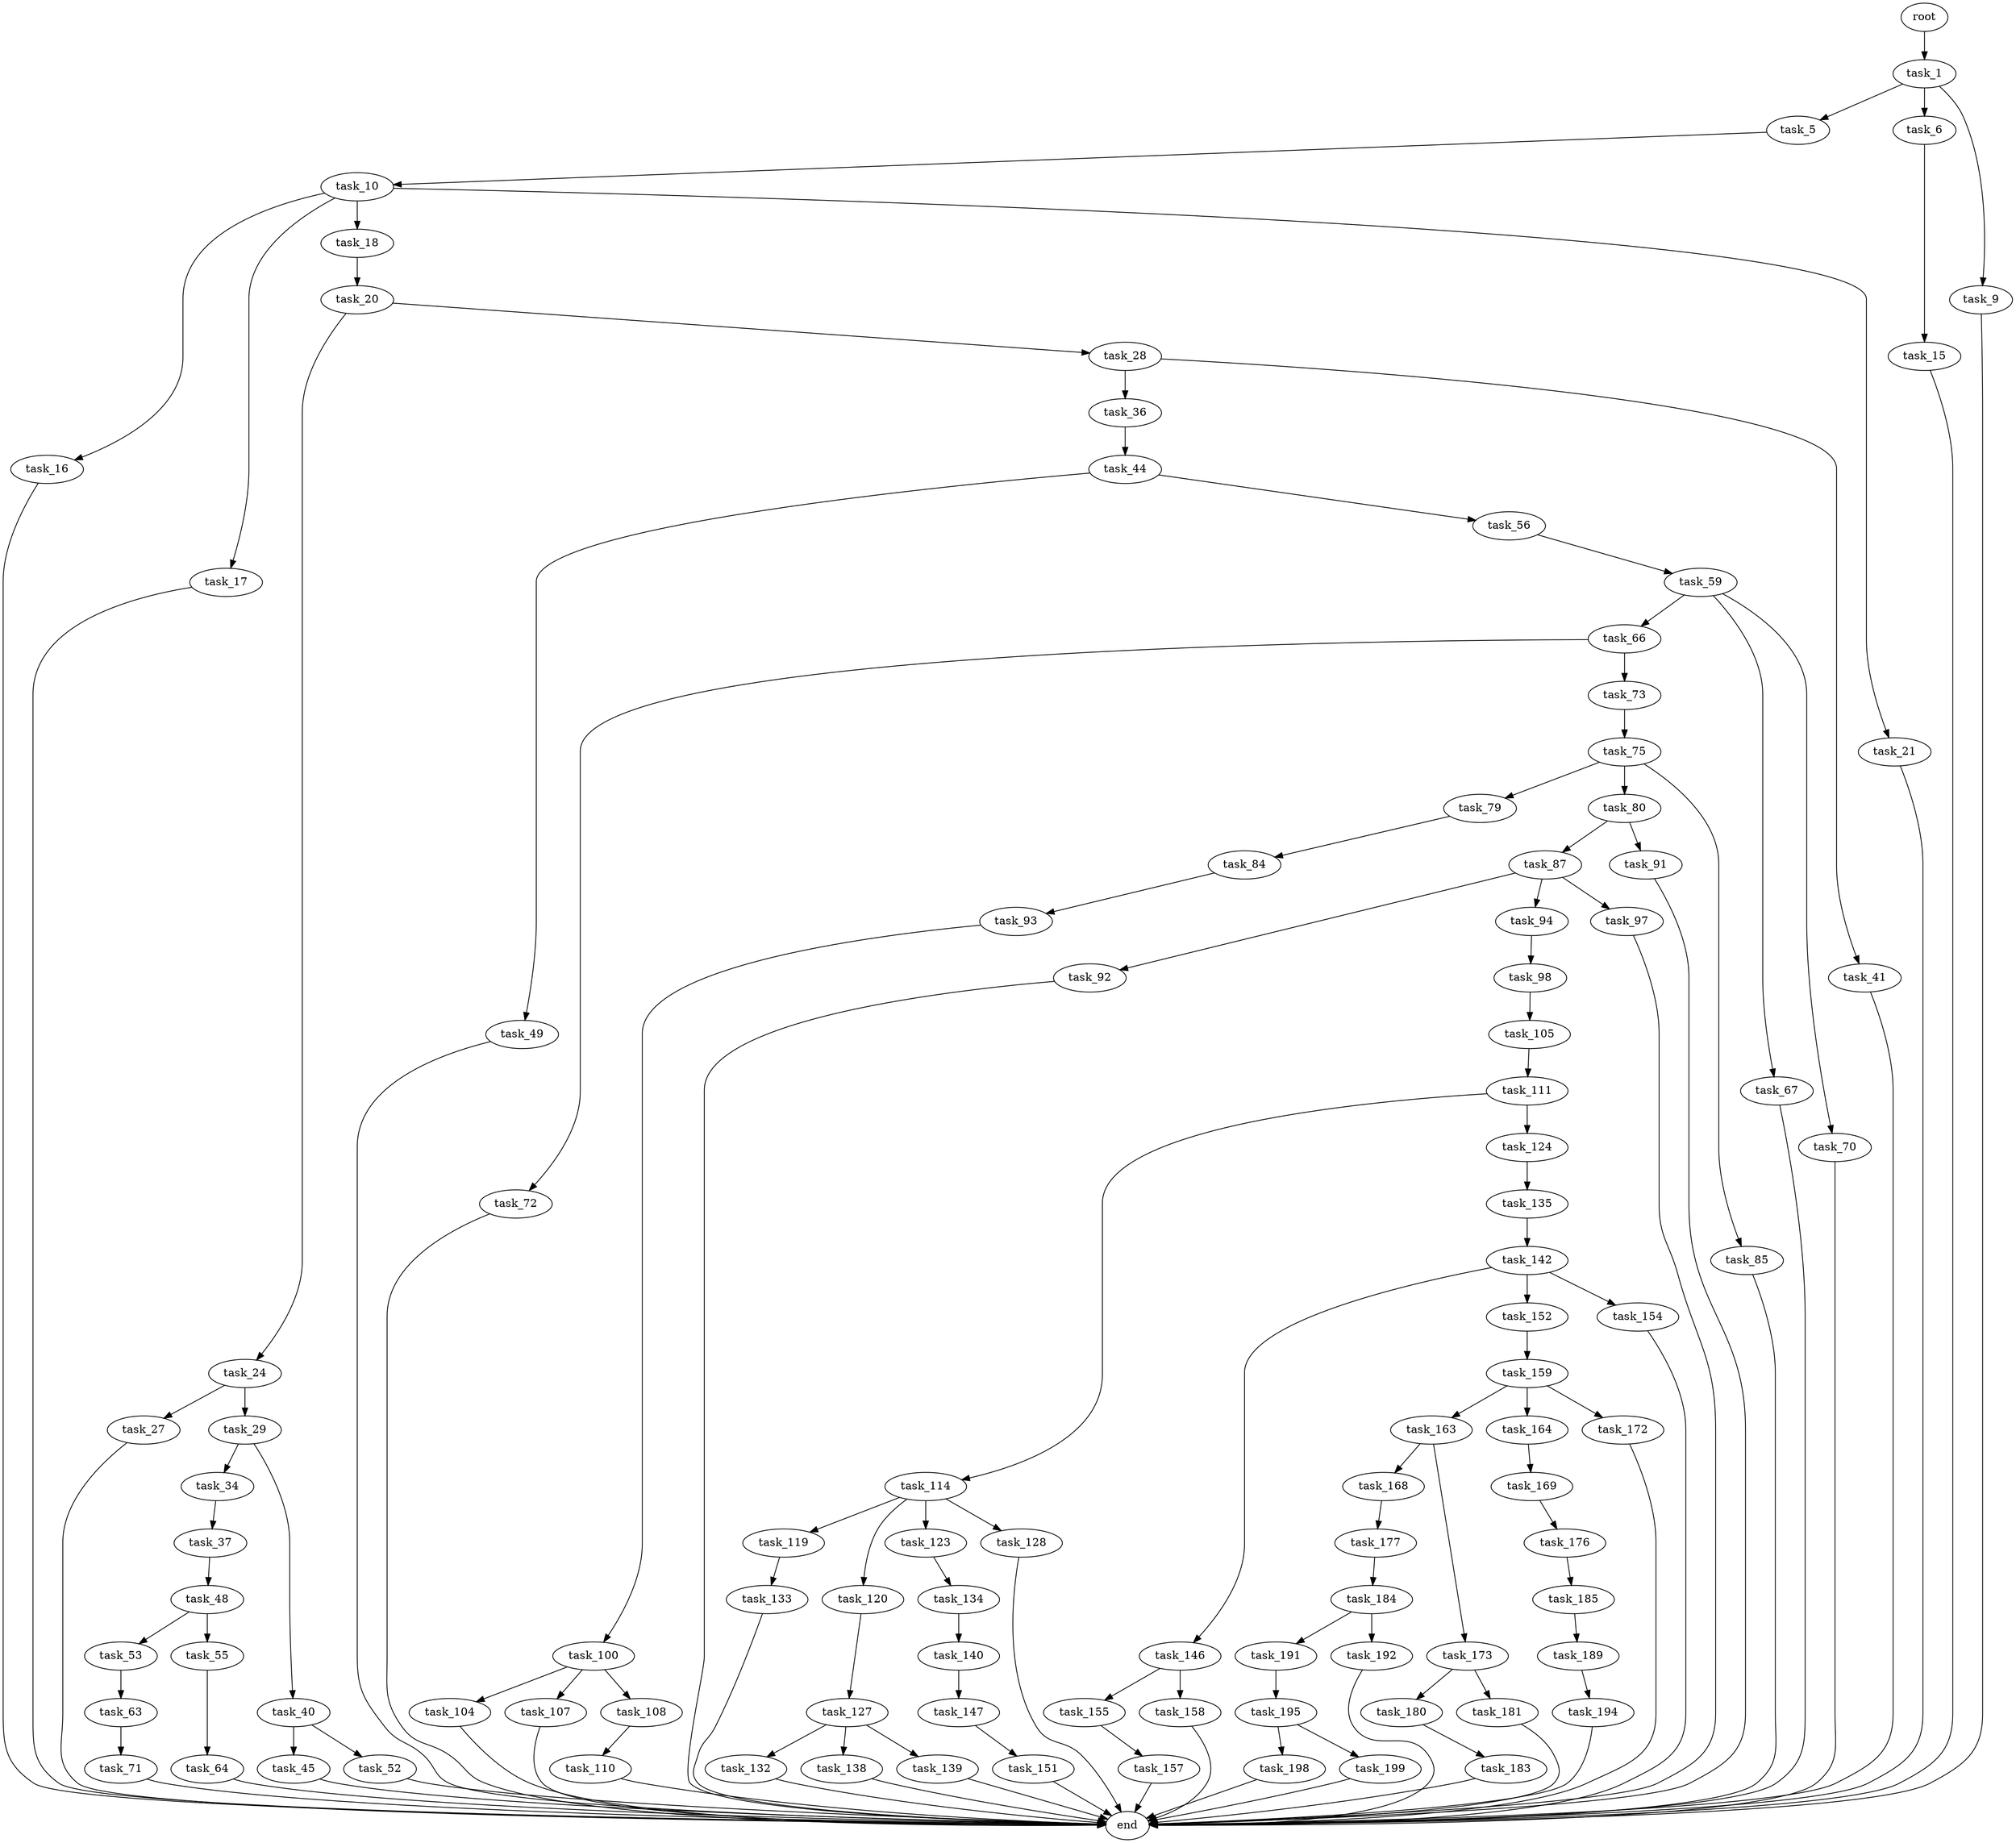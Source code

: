 digraph G {
  root [size="0.000000"];
  task_1 [size="134217728000.000000"];
  task_5 [size="192413286802.000000"];
  task_6 [size="1582281659.000000"];
  task_9 [size="231928233984.000000"];
  task_10 [size="8018784730.000000"];
  task_15 [size="368293445632.000000"];
  end [size="0.000000"];
  task_16 [size="6775443680.000000"];
  task_17 [size="782757789696.000000"];
  task_18 [size="2040955741.000000"];
  task_21 [size="486178827312.000000"];
  task_20 [size="1073741824000.000000"];
  task_24 [size="40065805497.000000"];
  task_28 [size="245324090113.000000"];
  task_27 [size="8406410842.000000"];
  task_29 [size="1040363623362.000000"];
  task_36 [size="3940613781.000000"];
  task_41 [size="2365766330.000000"];
  task_34 [size="8589934592.000000"];
  task_40 [size="8589934592.000000"];
  task_37 [size="624136240561.000000"];
  task_44 [size="2492100537.000000"];
  task_48 [size="33590882179.000000"];
  task_45 [size="7567197659.000000"];
  task_52 [size="549755813888.000000"];
  task_49 [size="368293445632.000000"];
  task_56 [size="454178145180.000000"];
  task_53 [size="16443466218.000000"];
  task_55 [size="1016957120125.000000"];
  task_63 [size="937472458.000000"];
  task_64 [size="154545417540.000000"];
  task_59 [size="8589934592.000000"];
  task_66 [size="782757789696.000000"];
  task_67 [size="318962944265.000000"];
  task_70 [size="96889924137.000000"];
  task_71 [size="12813435285.000000"];
  task_72 [size="14860275060.000000"];
  task_73 [size="782757789696.000000"];
  task_75 [size="27935737141.000000"];
  task_79 [size="8589934592.000000"];
  task_80 [size="8589934592.000000"];
  task_85 [size="1073741824000.000000"];
  task_84 [size="173707799184.000000"];
  task_87 [size="67818119879.000000"];
  task_91 [size="14965193088.000000"];
  task_93 [size="813072864926.000000"];
  task_92 [size="28991029248.000000"];
  task_94 [size="368293445632.000000"];
  task_97 [size="4861237988.000000"];
  task_100 [size="782757789696.000000"];
  task_98 [size="68719476736.000000"];
  task_105 [size="27223834138.000000"];
  task_104 [size="8589934592.000000"];
  task_107 [size="12005308470.000000"];
  task_108 [size="608444297500.000000"];
  task_111 [size="368293445632.000000"];
  task_110 [size="137879510352.000000"];
  task_114 [size="25458984627.000000"];
  task_124 [size="29300596119.000000"];
  task_119 [size="782757789696.000000"];
  task_120 [size="168849345591.000000"];
  task_123 [size="92533336500.000000"];
  task_128 [size="193145203464.000000"];
  task_133 [size="13374707178.000000"];
  task_127 [size="197154046428.000000"];
  task_134 [size="549755813888.000000"];
  task_135 [size="234536915928.000000"];
  task_132 [size="171028287720.000000"];
  task_138 [size="5757168760.000000"];
  task_139 [size="231928233984.000000"];
  task_140 [size="231928233984.000000"];
  task_142 [size="1039526001504.000000"];
  task_147 [size="112416267937.000000"];
  task_146 [size="260106156598.000000"];
  task_152 [size="337835228085.000000"];
  task_154 [size="14070393782.000000"];
  task_155 [size="231928233984.000000"];
  task_158 [size="18414142282.000000"];
  task_151 [size="13076796906.000000"];
  task_159 [size="855386091988.000000"];
  task_157 [size="68719476736.000000"];
  task_163 [size="782757789696.000000"];
  task_164 [size="28991029248.000000"];
  task_172 [size="549755813888.000000"];
  task_168 [size="1577576344.000000"];
  task_173 [size="231928233984.000000"];
  task_169 [size="40003828941.000000"];
  task_177 [size="28991029248.000000"];
  task_176 [size="28991029248.000000"];
  task_180 [size="782757789696.000000"];
  task_181 [size="3785593078.000000"];
  task_185 [size="12762769763.000000"];
  task_184 [size="368293445632.000000"];
  task_183 [size="549755813888.000000"];
  task_191 [size="1073741824000.000000"];
  task_192 [size="21689013334.000000"];
  task_189 [size="678949110216.000000"];
  task_194 [size="8589934592.000000"];
  task_195 [size="28991029248.000000"];
  task_198 [size="60903437025.000000"];
  task_199 [size="452035988.000000"];

  root -> task_1 [size="1.000000"];
  task_1 -> task_5 [size="209715200.000000"];
  task_1 -> task_6 [size="209715200.000000"];
  task_1 -> task_9 [size="209715200.000000"];
  task_5 -> task_10 [size="301989888.000000"];
  task_6 -> task_15 [size="75497472.000000"];
  task_9 -> end [size="1.000000"];
  task_10 -> task_16 [size="679477248.000000"];
  task_10 -> task_17 [size="679477248.000000"];
  task_10 -> task_18 [size="679477248.000000"];
  task_10 -> task_21 [size="679477248.000000"];
  task_15 -> end [size="1.000000"];
  task_16 -> end [size="1.000000"];
  task_17 -> end [size="1.000000"];
  task_18 -> task_20 [size="33554432.000000"];
  task_21 -> end [size="1.000000"];
  task_20 -> task_24 [size="838860800.000000"];
  task_20 -> task_28 [size="838860800.000000"];
  task_24 -> task_27 [size="679477248.000000"];
  task_24 -> task_29 [size="679477248.000000"];
  task_28 -> task_36 [size="838860800.000000"];
  task_28 -> task_41 [size="838860800.000000"];
  task_27 -> end [size="1.000000"];
  task_29 -> task_34 [size="679477248.000000"];
  task_29 -> task_40 [size="679477248.000000"];
  task_36 -> task_44 [size="75497472.000000"];
  task_41 -> end [size="1.000000"];
  task_34 -> task_37 [size="33554432.000000"];
  task_40 -> task_45 [size="33554432.000000"];
  task_40 -> task_52 [size="33554432.000000"];
  task_37 -> task_48 [size="679477248.000000"];
  task_44 -> task_49 [size="75497472.000000"];
  task_44 -> task_56 [size="75497472.000000"];
  task_48 -> task_53 [size="679477248.000000"];
  task_48 -> task_55 [size="679477248.000000"];
  task_45 -> end [size="1.000000"];
  task_52 -> end [size="1.000000"];
  task_49 -> end [size="1.000000"];
  task_56 -> task_59 [size="301989888.000000"];
  task_53 -> task_63 [size="301989888.000000"];
  task_55 -> task_64 [size="838860800.000000"];
  task_63 -> task_71 [size="33554432.000000"];
  task_64 -> end [size="1.000000"];
  task_59 -> task_66 [size="33554432.000000"];
  task_59 -> task_67 [size="33554432.000000"];
  task_59 -> task_70 [size="33554432.000000"];
  task_66 -> task_72 [size="679477248.000000"];
  task_66 -> task_73 [size="679477248.000000"];
  task_67 -> end [size="1.000000"];
  task_70 -> end [size="1.000000"];
  task_71 -> end [size="1.000000"];
  task_72 -> end [size="1.000000"];
  task_73 -> task_75 [size="679477248.000000"];
  task_75 -> task_79 [size="838860800.000000"];
  task_75 -> task_80 [size="838860800.000000"];
  task_75 -> task_85 [size="838860800.000000"];
  task_79 -> task_84 [size="33554432.000000"];
  task_80 -> task_87 [size="33554432.000000"];
  task_80 -> task_91 [size="33554432.000000"];
  task_85 -> end [size="1.000000"];
  task_84 -> task_93 [size="209715200.000000"];
  task_87 -> task_92 [size="209715200.000000"];
  task_87 -> task_94 [size="209715200.000000"];
  task_87 -> task_97 [size="209715200.000000"];
  task_91 -> end [size="1.000000"];
  task_93 -> task_100 [size="679477248.000000"];
  task_92 -> end [size="1.000000"];
  task_94 -> task_98 [size="411041792.000000"];
  task_97 -> end [size="1.000000"];
  task_100 -> task_104 [size="679477248.000000"];
  task_100 -> task_107 [size="679477248.000000"];
  task_100 -> task_108 [size="679477248.000000"];
  task_98 -> task_105 [size="134217728.000000"];
  task_105 -> task_111 [size="536870912.000000"];
  task_104 -> end [size="1.000000"];
  task_107 -> end [size="1.000000"];
  task_108 -> task_110 [size="838860800.000000"];
  task_111 -> task_114 [size="411041792.000000"];
  task_111 -> task_124 [size="411041792.000000"];
  task_110 -> end [size="1.000000"];
  task_114 -> task_119 [size="411041792.000000"];
  task_114 -> task_120 [size="411041792.000000"];
  task_114 -> task_123 [size="411041792.000000"];
  task_114 -> task_128 [size="411041792.000000"];
  task_124 -> task_135 [size="33554432.000000"];
  task_119 -> task_133 [size="679477248.000000"];
  task_120 -> task_127 [size="411041792.000000"];
  task_123 -> task_134 [size="134217728.000000"];
  task_128 -> end [size="1.000000"];
  task_133 -> end [size="1.000000"];
  task_127 -> task_132 [size="134217728.000000"];
  task_127 -> task_138 [size="134217728.000000"];
  task_127 -> task_139 [size="134217728.000000"];
  task_134 -> task_140 [size="536870912.000000"];
  task_135 -> task_142 [size="301989888.000000"];
  task_132 -> end [size="1.000000"];
  task_138 -> end [size="1.000000"];
  task_139 -> end [size="1.000000"];
  task_140 -> task_147 [size="301989888.000000"];
  task_142 -> task_146 [size="838860800.000000"];
  task_142 -> task_152 [size="838860800.000000"];
  task_142 -> task_154 [size="838860800.000000"];
  task_147 -> task_151 [size="301989888.000000"];
  task_146 -> task_155 [size="679477248.000000"];
  task_146 -> task_158 [size="679477248.000000"];
  task_152 -> task_159 [size="411041792.000000"];
  task_154 -> end [size="1.000000"];
  task_155 -> task_157 [size="301989888.000000"];
  task_158 -> end [size="1.000000"];
  task_151 -> end [size="1.000000"];
  task_159 -> task_163 [size="838860800.000000"];
  task_159 -> task_164 [size="838860800.000000"];
  task_159 -> task_172 [size="838860800.000000"];
  task_157 -> end [size="1.000000"];
  task_163 -> task_168 [size="679477248.000000"];
  task_163 -> task_173 [size="679477248.000000"];
  task_164 -> task_169 [size="75497472.000000"];
  task_172 -> end [size="1.000000"];
  task_168 -> task_177 [size="33554432.000000"];
  task_173 -> task_180 [size="301989888.000000"];
  task_173 -> task_181 [size="301989888.000000"];
  task_169 -> task_176 [size="679477248.000000"];
  task_177 -> task_184 [size="75497472.000000"];
  task_176 -> task_185 [size="75497472.000000"];
  task_180 -> task_183 [size="679477248.000000"];
  task_181 -> end [size="1.000000"];
  task_185 -> task_189 [size="411041792.000000"];
  task_184 -> task_191 [size="411041792.000000"];
  task_184 -> task_192 [size="411041792.000000"];
  task_183 -> end [size="1.000000"];
  task_191 -> task_195 [size="838860800.000000"];
  task_192 -> end [size="1.000000"];
  task_189 -> task_194 [size="536870912.000000"];
  task_194 -> end [size="1.000000"];
  task_195 -> task_198 [size="75497472.000000"];
  task_195 -> task_199 [size="75497472.000000"];
  task_198 -> end [size="1.000000"];
  task_199 -> end [size="1.000000"];
}
